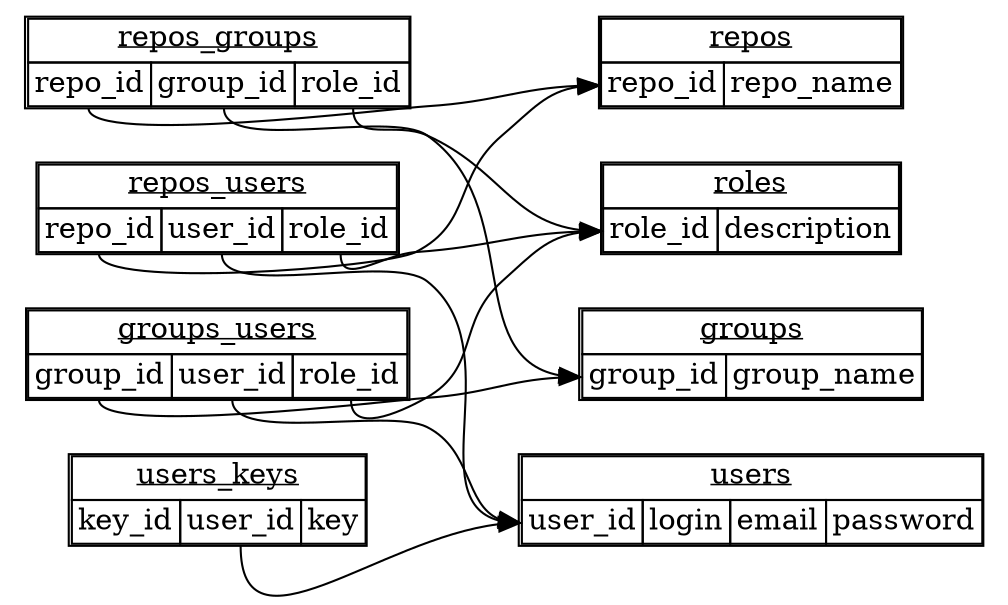 digraph sqliteschema {
node [shape=plaintext];
rankdir=LR
splines=true
overlap=scale
roles [label=<<TABLE CELLSPACING="0"><TR><TD COLSPAN="4"><U>roles</U></TD></TR><TR><TD PORT="role_id">role_id</TD><TD PORT="description">description</TD></TR></TABLE>>];
users [label=<<TABLE CELLSPACING="0"><TR><TD COLSPAN="4"><U>users</U></TD></TR><TR><TD PORT="user_id">user_id</TD><TD PORT="login">login</TD><TD PORT="email">email</TD><TD PORT="password">password</TD></TR></TABLE>>];
users_keys [label=<<TABLE CELLSPACING="0"><TR><TD COLSPAN="4"><U>users_keys</U></TD></TR><TR><TD PORT="key_id">key_id</TD><TD PORT="user_id">user_id</TD><TD PORT="key">key</TD></TR></TABLE>>];
groups [label=<<TABLE CELLSPACING="0"><TR><TD COLSPAN="4"><U>groups</U></TD></TR><TR><TD PORT="group_id">group_id</TD><TD PORT="group_name">group_name</TD></TR></TABLE>>];
groups_users [label=<<TABLE CELLSPACING="0"><TR><TD COLSPAN="4"><U>groups_users</U></TD></TR><TR><TD PORT="group_id">group_id</TD><TD PORT="user_id">user_id</TD><TD PORT="role_id">role_id</TD></TR></TABLE>>];
repos [label=<<TABLE CELLSPACING="0"><TR><TD COLSPAN="4"><U>repos</U></TD></TR><TR><TD PORT="repo_id">repo_id</TD><TD PORT="repo_name">repo_name</TD></TR></TABLE>>];
repos_groups [label=<<TABLE CELLSPACING="0"><TR><TD COLSPAN="4"><U>repos_groups</U></TD></TR><TR><TD PORT="repo_id">repo_id</TD><TD PORT="group_id">group_id</TD><TD PORT="role_id">role_id</TD></TR></TABLE>>];
repos_users [label=<<TABLE CELLSPACING="0"><TR><TD COLSPAN="4"><U>repos_users</U></TD></TR><TR><TD PORT="repo_id">repo_id</TD><TD PORT="user_id">user_id</TD><TD PORT="role_id">role_id</TD></TR></TABLE>>];
users_keys:user_id -> users:user_id;
groups_users:role_id -> roles:role_id;
groups_users:user_id -> users:user_id;
groups_users:group_id -> groups:group_id;
repos_groups:role_id -> roles:role_id;
repos_groups:group_id -> groups:group_id;
repos_groups:repo_id -> repos:repo_id;
repos_users:role_id -> roles:role_id;
repos_users:user_id -> users:user_id;
repos_users:repo_id -> repos:repo_id;
}
